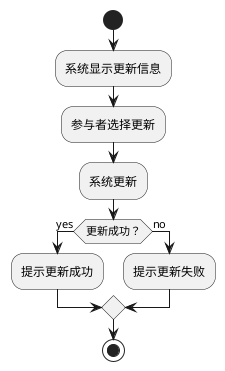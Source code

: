 @startuml
start
:系统显示更新信息;
:参与者选择更新;
:系统更新;
 if (更新成功？) then (yes)
  :提示更新成功;
else (no)
  :提示更新失败;
endif
stop
@enduml